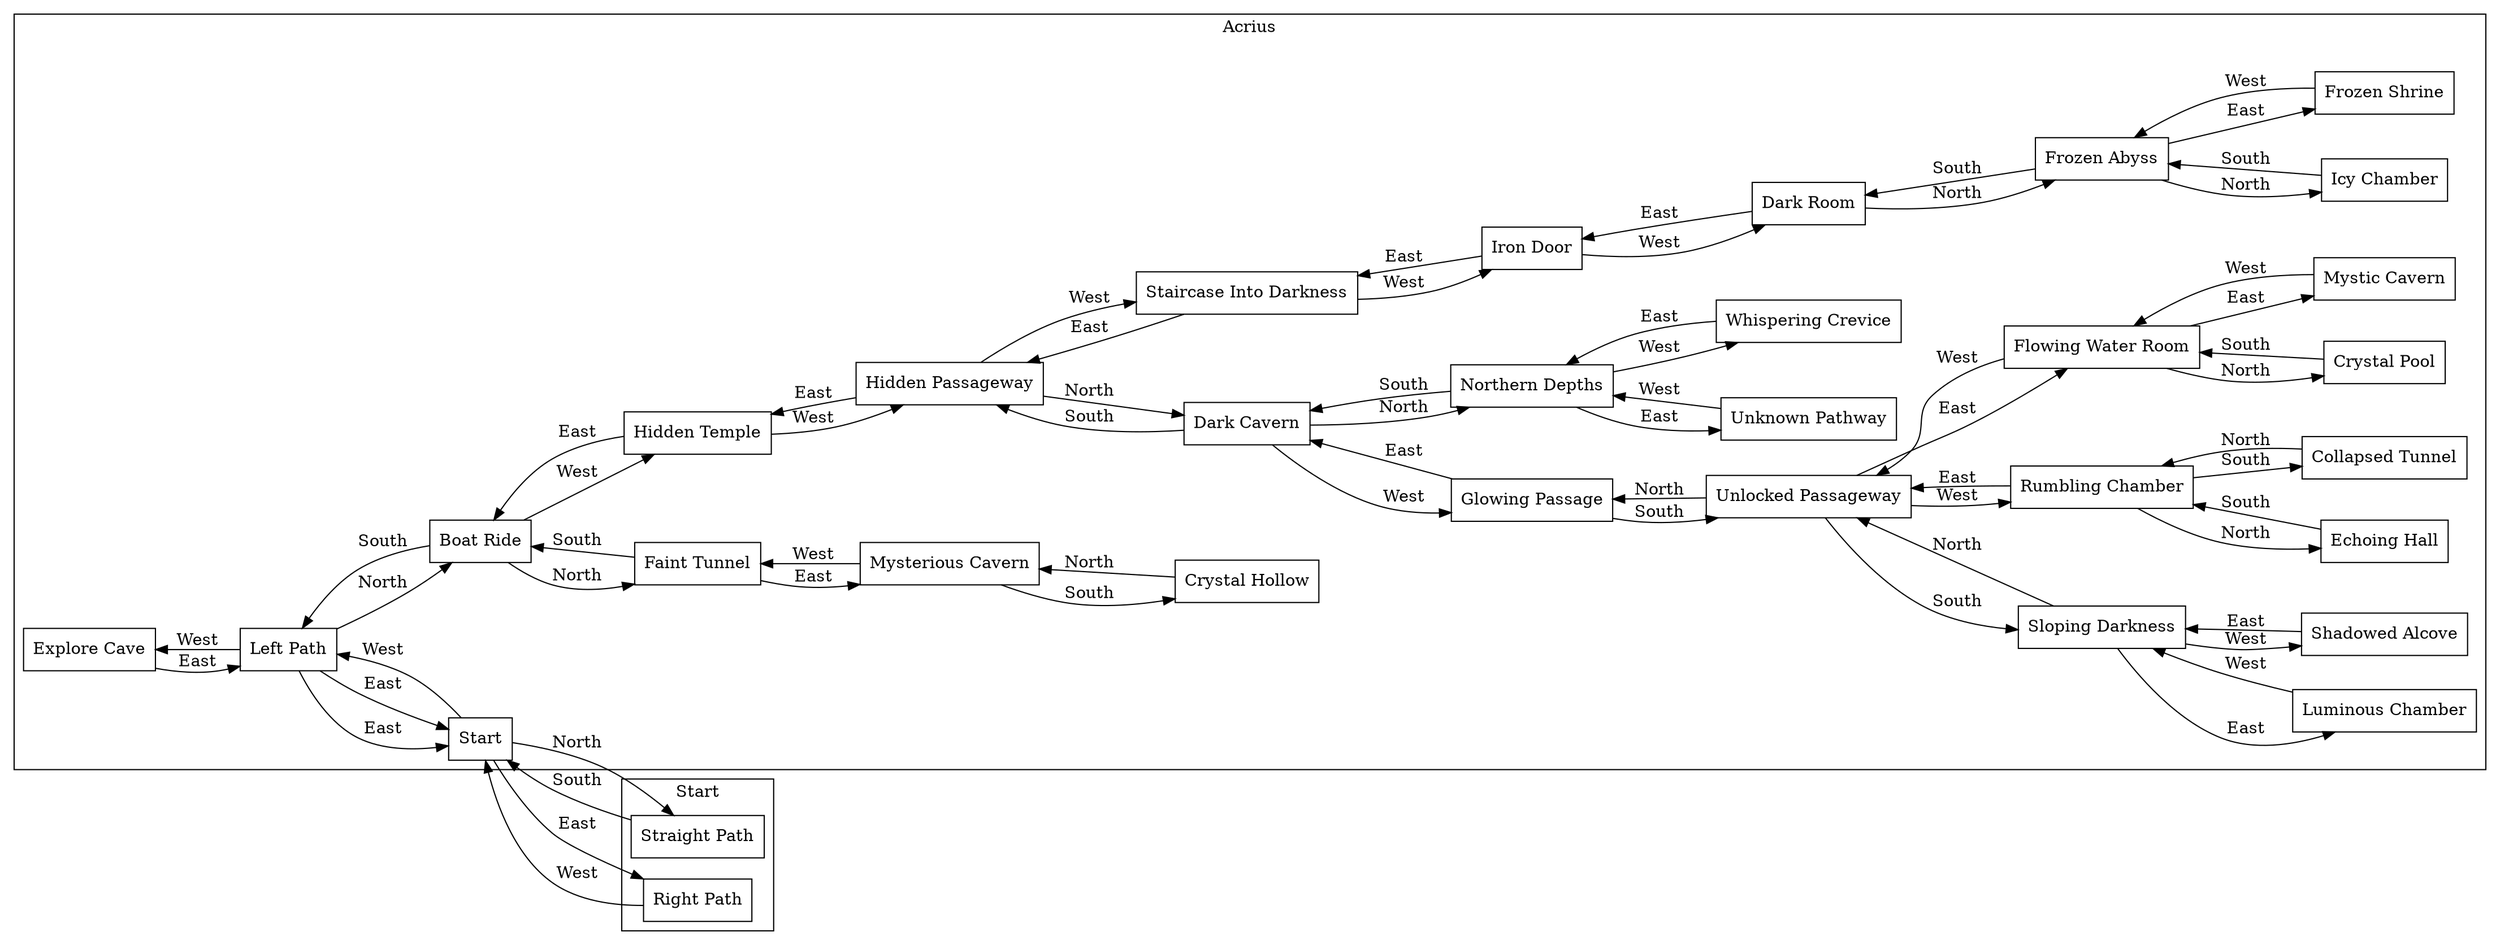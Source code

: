 digraph G {
    rankdir=LR;
    node [shape=rectangle];
    subgraph cluster_Acrius {
        label="Acrius";
        "Explore Cave" -> "Left Path" [label="East"];
        "Whispering Crevice" -> "Northern Depths" [label="East"];
        "Icy Chamber" -> "Frozen Abyss" [label="South"];
        "Dark Room" -> "Frozen Abyss" [label="North"];
        "Dark Room" -> "Iron Door" [label="East"];
        "Flowing Water Room" -> "Crystal Pool" [label="North"];
        "Flowing Water Room" -> "Mystic Cavern" [label="East"];
        "Flowing Water Room" -> "Unlocked Passageway" [label="West"];
        "Unlocked Passageway" -> "Glowing Passage" [label="North"];
        "Unlocked Passageway" -> "Sloping Darkness" [label="South"];
        "Unlocked Passageway" -> "Flowing Water Room" [label="East"];
        "Unlocked Passageway" -> "Rumbling Chamber" [label="West"];
        "Sloping Darkness" -> "Unlocked Passageway" [label="North"];
        "Sloping Darkness" -> "Luminous Chamber" [label="East"];
        "Sloping Darkness" -> "Shadowed Alcove" [label="West"];
        "Crystal Pool" -> "Flowing Water Room" [label="South"];
        "Boat Ride" -> "Faint Tunnel" [label="North"];
        "Boat Ride" -> "Left Path" [label="South"];
        "Boat Ride" -> "Hidden Temple" [label="West"];
        "Mysterious Cavern" -> "Crystal Hollow" [label="South"];
        "Mysterious Cavern" -> "Faint Tunnel" [label="West"];
        "Mystic Cavern" -> "Flowing Water Room" [label="West"];
        "Frozen Abyss" -> "Icy Chamber" [label="North"];
        "Frozen Abyss" -> "Dark Room" [label="South"];
        "Frozen Abyss" -> "Frozen Shrine" [label="East"];
        "Echoing Hall" -> "Rumbling Chamber" [label="South"];
        "Shadowed Alcove" -> "Sloping Darkness" [label="East"];
        "Rumbling Chamber" -> "Echoing Hall" [label="North"];
        "Rumbling Chamber" -> "Collapsed Tunnel" [label="South"];
        "Rumbling Chamber" -> "Unlocked Passageway" [label="East"];
        "Hidden Temple" -> "Boat Ride" [label="East"];
        "Hidden Temple" -> "Hidden Passageway" [label="West"];
        "Left Path" -> "Boat Ride" [label="North"];
        "Left Path" -> "Start" [label="East"];
        "Left Path" -> "Explore Cave" [label="West"];
        "Crystal Hollow" -> "Mysterious Cavern" [label="North"];
        "Staircase Into Darkness" -> "Hidden Passageway" [label="East"];
        "Staircase Into Darkness" -> "Iron Door" [label="West"];
        "Dark Cavern" -> "Northern Depths" [label="North"];
        "Dark Cavern" -> "Hidden Passageway" [label="South"];
        "Dark Cavern" -> "Glowing Passage" [label="West"];
        "Collapsed Tunnel" -> "Rumbling Chamber" [label="North"];
        "Hidden Passageway" -> "Dark Cavern" [label="North"];
        "Hidden Passageway" -> "Hidden Temple" [label="East"];
        "Hidden Passageway" -> "Staircase Into Darkness" [label="West"];
        "Frozen Shrine" -> "Frozen Abyss" [label="West"];
        "Unknown Pathway" -> "Northern Depths" [label="West"];
        "Iron Door" -> "Staircase Into Darkness" [label="East"];
        "Iron Door" -> "Dark Room" [label="West"];
        "Faint Tunnel" -> "Boat Ride" [label="South"];
        "Faint Tunnel" -> "Mysterious Cavern" [label="East"];
        "Northern Depths" -> "Dark Cavern" [label="South"];
        "Northern Depths" -> "Unknown Pathway" [label="East"];
        "Northern Depths" -> "Whispering Crevice" [label="West"];
        "Luminous Chamber" -> "Sloping Darkness" [label="West"];
        "Glowing Passage" -> "Unlocked Passageway" [label="South"];
        "Glowing Passage" -> "Dark Cavern" [label="East"];
    }
    subgraph cluster_Start {
        label="Start";
        "Left Path" -> "Start" [label="East"];
        "Start" -> "Straight Path" [label="North"];
        "Start" -> "Right Path" [label="East"];
        "Start" -> "Left Path" [label="West"];
        "Right Path" -> "Start" [label="West"];
    }
    subgraph cluster_Diddy {
        label="Diddy";
        "Straight Path" -> "Start" [label="South"];
    }
}
